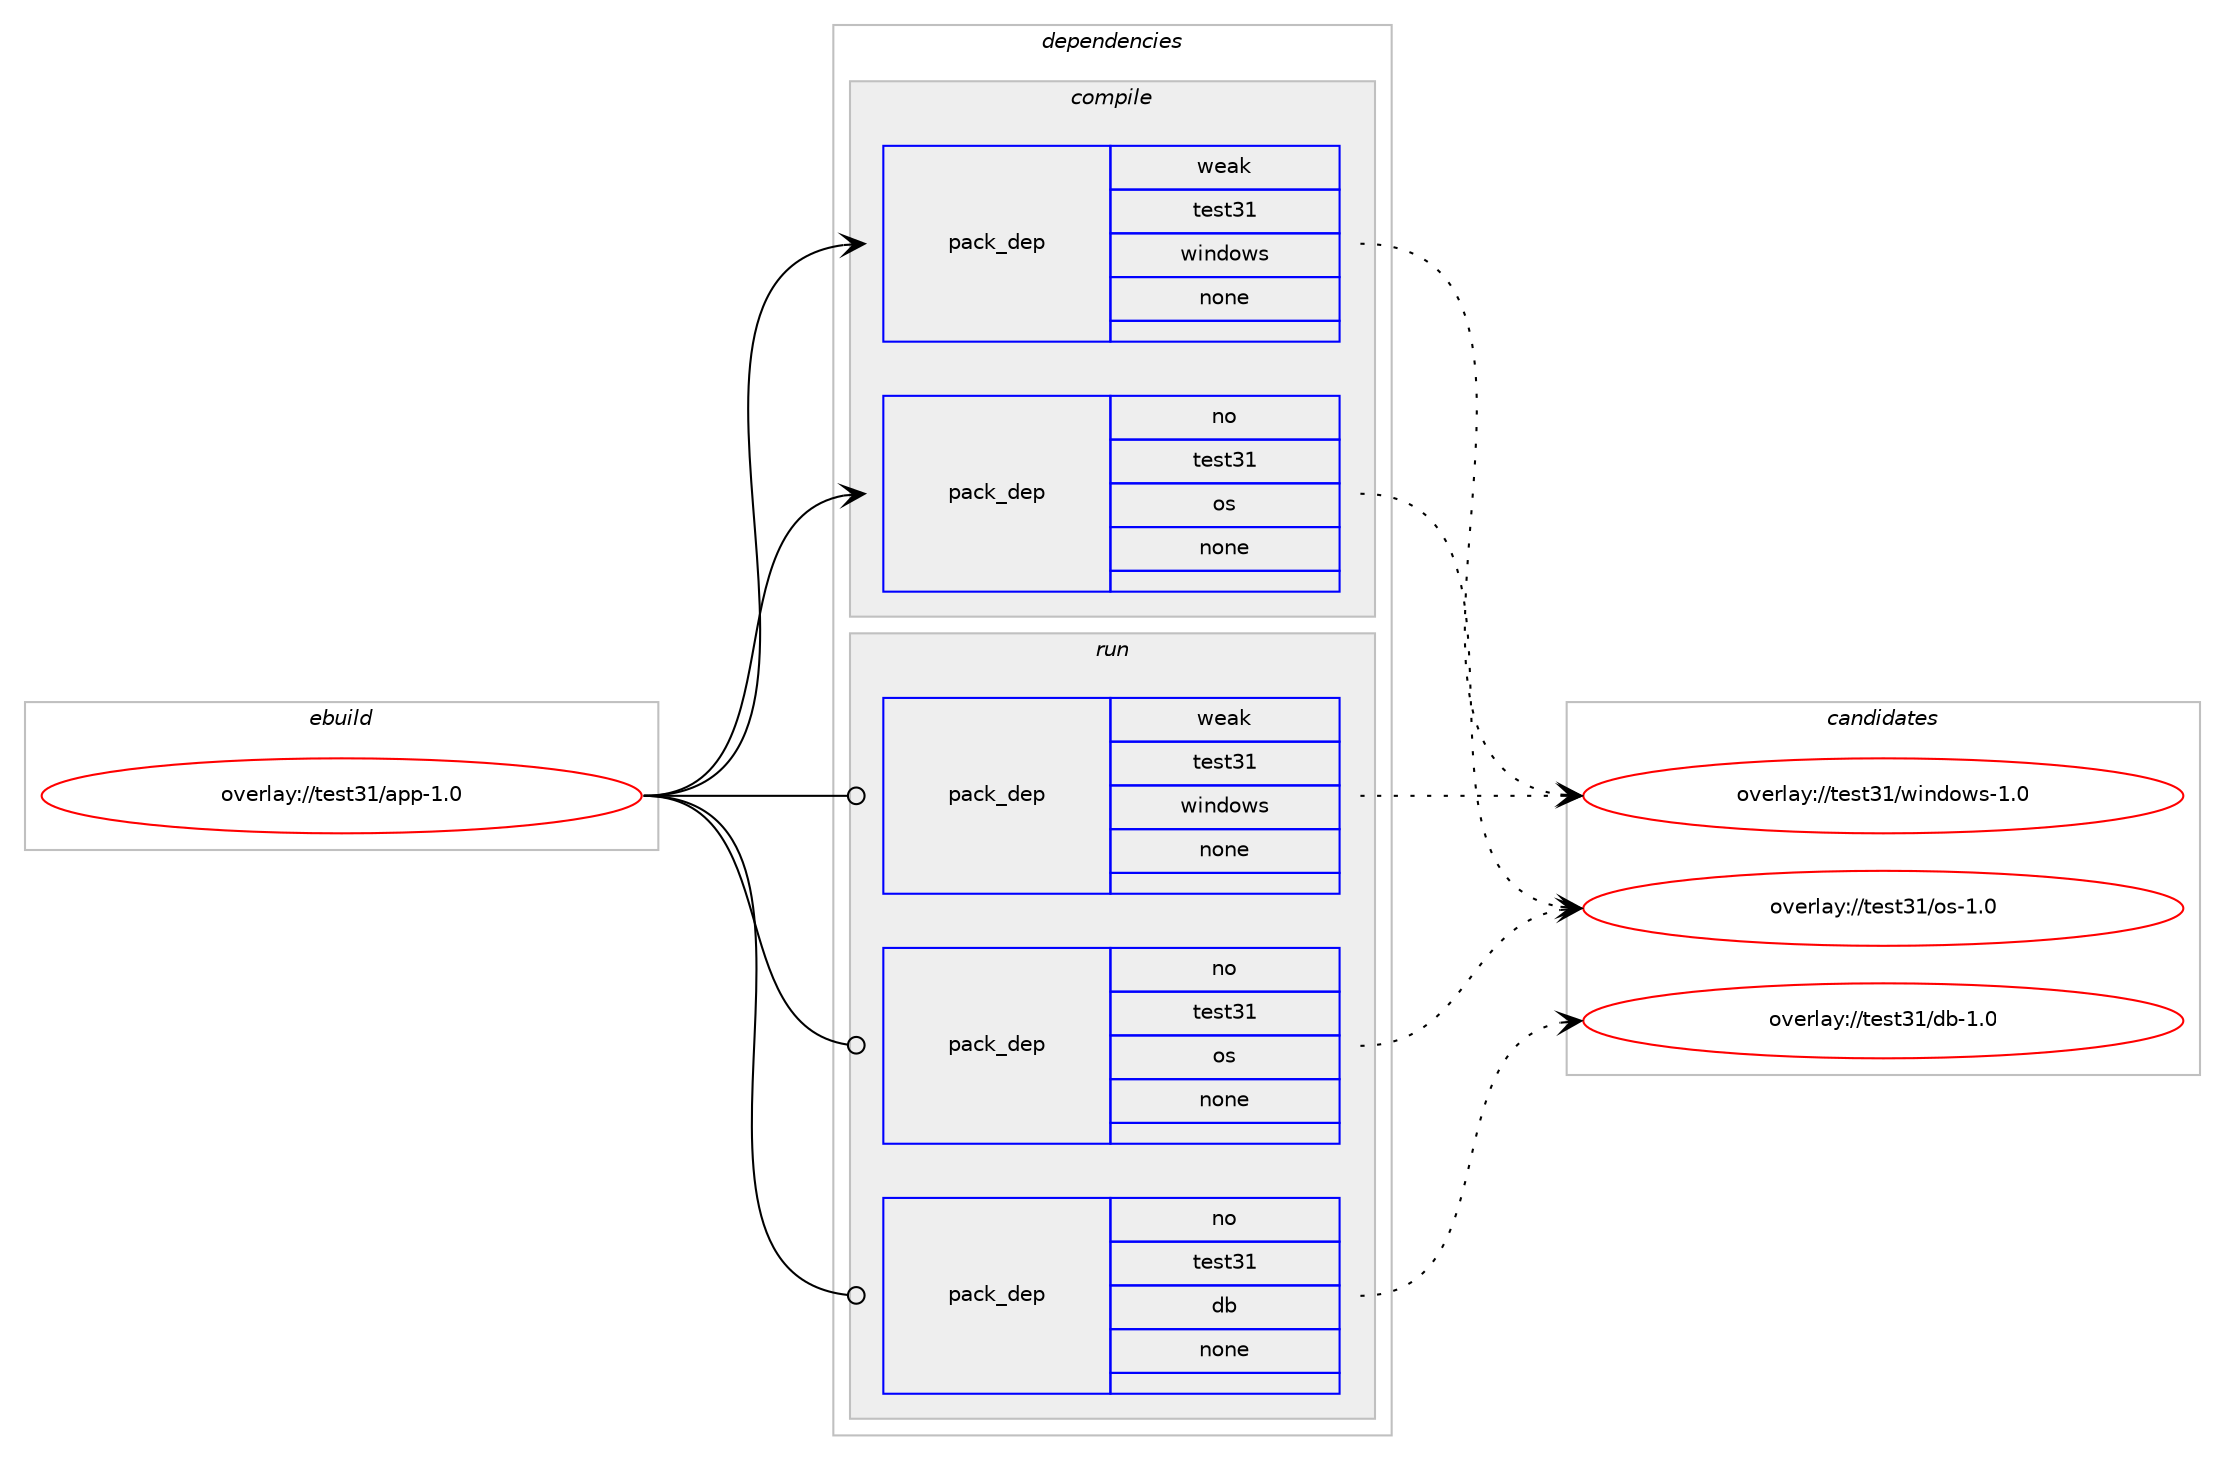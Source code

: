 digraph prolog {

# *************
# Graph options
# *************

newrank=true;
concentrate=true;
compound=true;
graph [rankdir=LR,fontname=Helvetica,fontsize=10,ranksep=1.5];#, ranksep=2.5, nodesep=0.2];
edge  [arrowhead=vee];
node  [fontname=Helvetica,fontsize=10];

# **********
# The ebuild
# **********

subgraph cluster_leftcol {
color=gray;
rank=same;
label=<<i>ebuild</i>>;
id [label="overlay://test31/app-1.0", color=red, width=4, href="../test31/app-1.0.svg"];
}

# ****************
# The dependencies
# ****************

subgraph cluster_midcol {
color=gray;
label=<<i>dependencies</i>>;
subgraph cluster_compile {
fillcolor="#eeeeee";
style=filled;
label=<<i>compile</i>>;
subgraph pack10 {
dependency11 [label=<<TABLE BORDER="0" CELLBORDER="1" CELLSPACING="0" CELLPADDING="4" WIDTH="220"><TR><TD ROWSPAN="6" CELLPADDING="30">pack_dep</TD></TR><TR><TD WIDTH="110">no</TD></TR><TR><TD>test31</TD></TR><TR><TD>os</TD></TR><TR><TD>none</TD></TR><TR><TD></TD></TR></TABLE>>, shape=none, color=blue];
}
id:e -> dependency11:w [weight=20,style="solid",arrowhead="vee"];
subgraph pack11 {
dependency12 [label=<<TABLE BORDER="0" CELLBORDER="1" CELLSPACING="0" CELLPADDING="4" WIDTH="220"><TR><TD ROWSPAN="6" CELLPADDING="30">pack_dep</TD></TR><TR><TD WIDTH="110">weak</TD></TR><TR><TD>test31</TD></TR><TR><TD>windows</TD></TR><TR><TD>none</TD></TR><TR><TD></TD></TR></TABLE>>, shape=none, color=blue];
}
id:e -> dependency12:w [weight=20,style="solid",arrowhead="vee"];
}
subgraph cluster_compileandrun {
fillcolor="#eeeeee";
style=filled;
label=<<i>compile and run</i>>;
}
subgraph cluster_run {
fillcolor="#eeeeee";
style=filled;
label=<<i>run</i>>;
subgraph pack12 {
dependency13 [label=<<TABLE BORDER="0" CELLBORDER="1" CELLSPACING="0" CELLPADDING="4" WIDTH="220"><TR><TD ROWSPAN="6" CELLPADDING="30">pack_dep</TD></TR><TR><TD WIDTH="110">no</TD></TR><TR><TD>test31</TD></TR><TR><TD>db</TD></TR><TR><TD>none</TD></TR><TR><TD></TD></TR></TABLE>>, shape=none, color=blue];
}
id:e -> dependency13:w [weight=20,style="solid",arrowhead="odot"];
subgraph pack13 {
dependency14 [label=<<TABLE BORDER="0" CELLBORDER="1" CELLSPACING="0" CELLPADDING="4" WIDTH="220"><TR><TD ROWSPAN="6" CELLPADDING="30">pack_dep</TD></TR><TR><TD WIDTH="110">no</TD></TR><TR><TD>test31</TD></TR><TR><TD>os</TD></TR><TR><TD>none</TD></TR><TR><TD></TD></TR></TABLE>>, shape=none, color=blue];
}
id:e -> dependency14:w [weight=20,style="solid",arrowhead="odot"];
subgraph pack14 {
dependency15 [label=<<TABLE BORDER="0" CELLBORDER="1" CELLSPACING="0" CELLPADDING="4" WIDTH="220"><TR><TD ROWSPAN="6" CELLPADDING="30">pack_dep</TD></TR><TR><TD WIDTH="110">weak</TD></TR><TR><TD>test31</TD></TR><TR><TD>windows</TD></TR><TR><TD>none</TD></TR><TR><TD></TD></TR></TABLE>>, shape=none, color=blue];
}
id:e -> dependency15:w [weight=20,style="solid",arrowhead="odot"];
}
}

# **************
# The candidates
# **************

subgraph cluster_choices {
rank=same;
color=gray;
label=<<i>candidates</i>>;

subgraph choice10 {
color=black;
nodesep=1;
choiceoverlay11610111511651494711111545494648 [label="overlay://test31/os-1.0", color=red, width=4,href="../test31/os-1.0.svg"];
dependency11:e -> choiceoverlay11610111511651494711111545494648:w [style=dotted,weight="100"];
}
subgraph choice11 {
color=black;
nodesep=1;
choiceoverlay11610111511651494711910511010011111911545494648 [label="overlay://test31/windows-1.0", color=red, width=4,href="../test31/windows-1.0.svg"];
dependency12:e -> choiceoverlay11610111511651494711910511010011111911545494648:w [style=dotted,weight="100"];
}
subgraph choice12 {
color=black;
nodesep=1;
choiceoverlay1161011151165149471009845494648 [label="overlay://test31/db-1.0", color=red, width=4,href="../test31/db-1.0.svg"];
dependency13:e -> choiceoverlay1161011151165149471009845494648:w [style=dotted,weight="100"];
}
subgraph choice13 {
color=black;
nodesep=1;
choiceoverlay11610111511651494711111545494648 [label="overlay://test31/os-1.0", color=red, width=4,href="../test31/os-1.0.svg"];
dependency14:e -> choiceoverlay11610111511651494711111545494648:w [style=dotted,weight="100"];
}
subgraph choice14 {
color=black;
nodesep=1;
choiceoverlay11610111511651494711910511010011111911545494648 [label="overlay://test31/windows-1.0", color=red, width=4,href="../test31/windows-1.0.svg"];
dependency15:e -> choiceoverlay11610111511651494711910511010011111911545494648:w [style=dotted,weight="100"];
}
}

}
